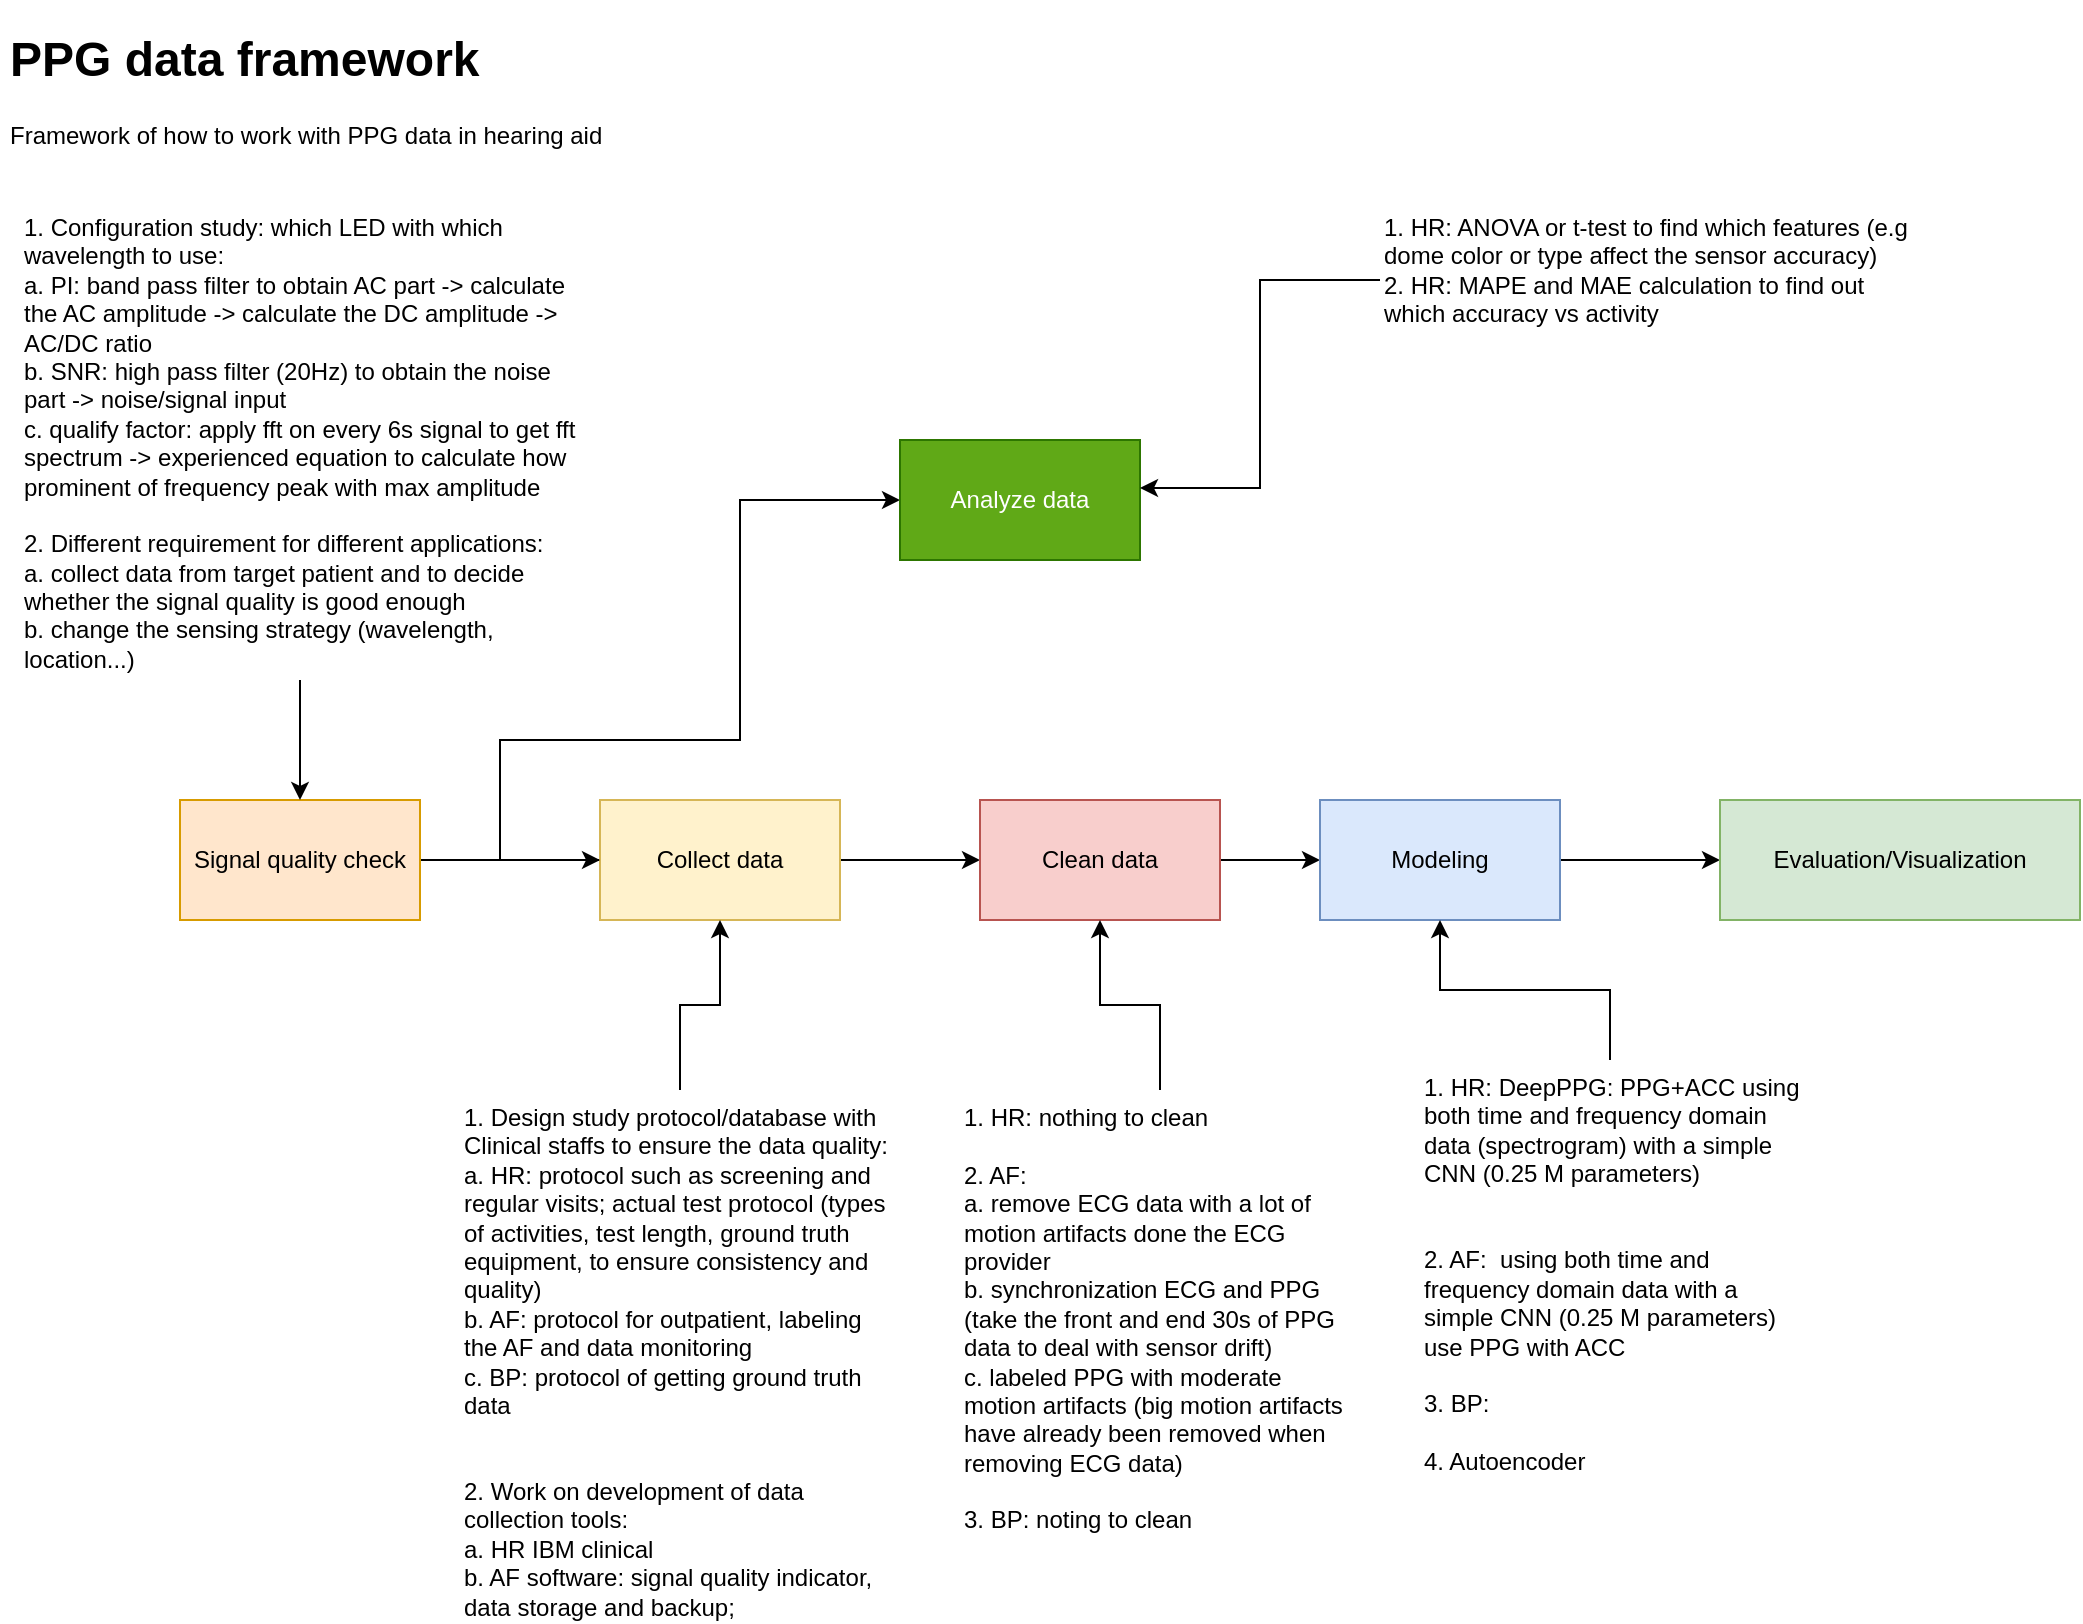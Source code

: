 <mxfile version="14.2.7" type="github">
  <diagram id="YiRZ1j0kCXhuioVK4hL9" name="Page-1">
    <mxGraphModel dx="1422" dy="762" grid="1" gridSize="10" guides="1" tooltips="1" connect="1" arrows="1" fold="1" page="1" pageScale="1" pageWidth="1100" pageHeight="850" math="0" shadow="0">
      <root>
        <mxCell id="0" />
        <mxCell id="1" parent="0" />
        <mxCell id="nhHmiD-vkU7_qff4OOfj-3" value="" style="edgeStyle=orthogonalEdgeStyle;rounded=0;orthogonalLoop=1;jettySize=auto;html=1;" edge="1" parent="1" source="nhHmiD-vkU7_qff4OOfj-1" target="nhHmiD-vkU7_qff4OOfj-2">
          <mxGeometry relative="1" as="geometry" />
        </mxCell>
        <mxCell id="nhHmiD-vkU7_qff4OOfj-16" style="edgeStyle=orthogonalEdgeStyle;rounded=0;orthogonalLoop=1;jettySize=auto;html=1;entryX=0;entryY=0.5;entryDx=0;entryDy=0;exitX=1;exitY=0.5;exitDx=0;exitDy=0;" edge="1" parent="1" source="nhHmiD-vkU7_qff4OOfj-1" target="nhHmiD-vkU7_qff4OOfj-4">
          <mxGeometry relative="1" as="geometry">
            <Array as="points">
              <mxPoint x="270" y="430" />
              <mxPoint x="270" y="370" />
              <mxPoint x="390" y="370" />
              <mxPoint x="390" y="250" />
            </Array>
          </mxGeometry>
        </mxCell>
        <mxCell id="nhHmiD-vkU7_qff4OOfj-1" value="Collect data" style="rounded=0;whiteSpace=wrap;html=1;fillColor=#fff2cc;strokeColor=#d6b656;" vertex="1" parent="1">
          <mxGeometry x="320" y="400" width="120" height="60" as="geometry" />
        </mxCell>
        <mxCell id="nhHmiD-vkU7_qff4OOfj-5" value="" style="edgeStyle=orthogonalEdgeStyle;rounded=0;orthogonalLoop=1;jettySize=auto;html=1;entryX=0;entryY=0.5;entryDx=0;entryDy=0;" edge="1" parent="1" source="nhHmiD-vkU7_qff4OOfj-2" target="nhHmiD-vkU7_qff4OOfj-6">
          <mxGeometry relative="1" as="geometry">
            <mxPoint x="480" y="430" as="targetPoint" />
          </mxGeometry>
        </mxCell>
        <mxCell id="nhHmiD-vkU7_qff4OOfj-2" value="Clean data" style="rounded=0;whiteSpace=wrap;html=1;fillColor=#f8cecc;strokeColor=#b85450;" vertex="1" parent="1">
          <mxGeometry x="510" y="400" width="120" height="60" as="geometry" />
        </mxCell>
        <mxCell id="nhHmiD-vkU7_qff4OOfj-4" value="Analyze data" style="rounded=0;whiteSpace=wrap;html=1;fillColor=#60a917;strokeColor=#2D7600;fontColor=#ffffff;" vertex="1" parent="1">
          <mxGeometry x="470" y="220" width="120" height="60" as="geometry" />
        </mxCell>
        <mxCell id="nhHmiD-vkU7_qff4OOfj-12" value="" style="edgeStyle=orthogonalEdgeStyle;rounded=0;orthogonalLoop=1;jettySize=auto;html=1;" edge="1" parent="1" source="nhHmiD-vkU7_qff4OOfj-6" target="nhHmiD-vkU7_qff4OOfj-11">
          <mxGeometry relative="1" as="geometry" />
        </mxCell>
        <mxCell id="nhHmiD-vkU7_qff4OOfj-6" value="Modeling" style="rounded=0;whiteSpace=wrap;html=1;fillColor=#dae8fc;strokeColor=#6c8ebf;" vertex="1" parent="1">
          <mxGeometry x="680" y="400" width="120" height="60" as="geometry" />
        </mxCell>
        <mxCell id="nhHmiD-vkU7_qff4OOfj-9" style="edgeStyle=orthogonalEdgeStyle;rounded=0;orthogonalLoop=1;jettySize=auto;html=1;" edge="1" parent="1" source="nhHmiD-vkU7_qff4OOfj-8" target="nhHmiD-vkU7_qff4OOfj-1">
          <mxGeometry relative="1" as="geometry" />
        </mxCell>
        <mxCell id="nhHmiD-vkU7_qff4OOfj-8" value="1. Design study protocol/database with Clinical staffs to ensure the data quality:&lt;br&gt;a. HR: protocol such as screening and regular visits; actual test protocol (types of activities, test length, ground truth equipment, to ensure consistency and quality)&lt;br&gt;b. AF: protocol for outpatient, labeling the AF and data monitoring&lt;br&gt;c. BP: protocol of getting ground truth data&lt;br&gt;&lt;br&gt;&lt;br&gt;2. Work on development of data collection tools:&lt;br&gt;a. HR IBM clinical&lt;br&gt;b. AF software: signal quality indicator, data storage and backup;&amp;nbsp;" style="text;html=1;strokeColor=none;fillColor=none;align=left;verticalAlign=top;whiteSpace=wrap;rounded=0;" vertex="1" parent="1">
          <mxGeometry x="250" y="545" width="220" height="250" as="geometry" />
        </mxCell>
        <mxCell id="nhHmiD-vkU7_qff4OOfj-13" value="" style="edgeStyle=orthogonalEdgeStyle;rounded=0;orthogonalLoop=1;jettySize=auto;html=1;" edge="1" parent="1" source="nhHmiD-vkU7_qff4OOfj-10" target="nhHmiD-vkU7_qff4OOfj-6">
          <mxGeometry relative="1" as="geometry" />
        </mxCell>
        <mxCell id="nhHmiD-vkU7_qff4OOfj-10" value="1. HR: DeepPPG: PPG+ACC using both time and frequency domain data (spectrogram) with a simple CNN (0.25 M parameters)&lt;br&gt;&lt;br&gt;&lt;br&gt;2. AF:&amp;nbsp; using both time and frequency domain data with a simple CNN (0.25 M parameters)&lt;br&gt;use PPG with ACC&amp;nbsp;&lt;br&gt;&lt;br&gt;3. BP:&amp;nbsp;&lt;br&gt;&lt;br&gt;4. Autoencoder" style="text;html=1;strokeColor=none;fillColor=none;align=left;verticalAlign=top;whiteSpace=wrap;rounded=0;" vertex="1" parent="1">
          <mxGeometry x="730" y="530" width="190" height="240" as="geometry" />
        </mxCell>
        <mxCell id="nhHmiD-vkU7_qff4OOfj-11" value="Evaluation/Visualization" style="rounded=0;whiteSpace=wrap;html=1;fillColor=#d5e8d4;strokeColor=#82b366;" vertex="1" parent="1">
          <mxGeometry x="880" y="400" width="180" height="60" as="geometry" />
        </mxCell>
        <mxCell id="nhHmiD-vkU7_qff4OOfj-15" value="" style="edgeStyle=orthogonalEdgeStyle;rounded=0;orthogonalLoop=1;jettySize=auto;html=1;" edge="1" parent="1" source="nhHmiD-vkU7_qff4OOfj-14" target="nhHmiD-vkU7_qff4OOfj-2">
          <mxGeometry relative="1" as="geometry" />
        </mxCell>
        <mxCell id="nhHmiD-vkU7_qff4OOfj-14" value="1. HR: nothing to clean&amp;nbsp;&lt;br&gt;&lt;br&gt;2. AF:&lt;br&gt;a. remove ECG data with a lot of motion artifacts done the ECG provider&lt;br&gt;b. synchronization ECG and PPG (take the front and end 30s of PPG data to deal with sensor drift)&lt;br&gt;c. labeled PPG with moderate motion artifacts (big motion artifacts have already been removed when removing ECG data)&lt;br&gt;&lt;br&gt;3. BP: noting to clean" style="text;html=1;strokeColor=none;fillColor=none;align=left;verticalAlign=top;whiteSpace=wrap;rounded=0;" vertex="1" parent="1">
          <mxGeometry x="500" y="545" width="200" height="190" as="geometry" />
        </mxCell>
        <mxCell id="nhHmiD-vkU7_qff4OOfj-18" style="edgeStyle=orthogonalEdgeStyle;rounded=0;orthogonalLoop=1;jettySize=auto;html=1;" edge="1" parent="1" source="nhHmiD-vkU7_qff4OOfj-17" target="nhHmiD-vkU7_qff4OOfj-1">
          <mxGeometry relative="1" as="geometry" />
        </mxCell>
        <mxCell id="nhHmiD-vkU7_qff4OOfj-17" value="Signal quality check" style="rounded=0;whiteSpace=wrap;html=1;fillColor=#ffe6cc;strokeColor=#d79b00;" vertex="1" parent="1">
          <mxGeometry x="110" y="400" width="120" height="60" as="geometry" />
        </mxCell>
        <mxCell id="nhHmiD-vkU7_qff4OOfj-20" style="edgeStyle=orthogonalEdgeStyle;rounded=0;orthogonalLoop=1;jettySize=auto;html=1;entryX=1;entryY=0.4;entryDx=0;entryDy=0;entryPerimeter=0;" edge="1" parent="1" source="nhHmiD-vkU7_qff4OOfj-19" target="nhHmiD-vkU7_qff4OOfj-4">
          <mxGeometry relative="1" as="geometry" />
        </mxCell>
        <mxCell id="nhHmiD-vkU7_qff4OOfj-19" value="1. HR: ANOVA or t-test to find which features (e.g dome color or type affect the sensor accuracy)&lt;br&gt;2. HR: MAPE and MAE calculation to find out which accuracy vs activity&lt;br&gt;" style="text;html=1;strokeColor=none;fillColor=none;align=left;verticalAlign=top;whiteSpace=wrap;rounded=0;" vertex="1" parent="1">
          <mxGeometry x="710" y="100" width="270" height="80" as="geometry" />
        </mxCell>
        <mxCell id="nhHmiD-vkU7_qff4OOfj-22" style="edgeStyle=orthogonalEdgeStyle;rounded=0;orthogonalLoop=1;jettySize=auto;html=1;" edge="1" parent="1" source="nhHmiD-vkU7_qff4OOfj-21" target="nhHmiD-vkU7_qff4OOfj-17">
          <mxGeometry relative="1" as="geometry" />
        </mxCell>
        <mxCell id="nhHmiD-vkU7_qff4OOfj-21" value="1. Configuration study: which LED with which wavelength to use: &lt;br&gt;a. PI: band pass filter to obtain AC part -&amp;gt; calculate the AC amplitude -&amp;gt; calculate the DC amplitude -&amp;gt; AC/DC ratio&lt;br&gt;b. SNR: high pass filter (20Hz) to obtain the noise part -&amp;gt; noise/signal input&lt;br&gt;c. qualify factor: apply fft on every 6s signal to get fft spectrum -&amp;gt; experienced equation to calculate how prominent of frequency peak with max amplitude&lt;br&gt;&lt;br&gt;2. Different requirement for different applications:&lt;br&gt;a. collect data from target patient and to decide whether the signal quality is good enough&lt;br&gt;b. change the sensing strategy (wavelength, location...)" style="text;html=1;strokeColor=none;fillColor=none;align=left;verticalAlign=top;whiteSpace=wrap;rounded=0;" vertex="1" parent="1">
          <mxGeometry x="30" y="100" width="280" height="240" as="geometry" />
        </mxCell>
        <mxCell id="nhHmiD-vkU7_qff4OOfj-28" value="&lt;h1&gt;PPG data framework&lt;/h1&gt;&lt;p&gt;Framework of how to work with PPG data in hearing aid&lt;/p&gt;" style="text;html=1;strokeColor=none;fillColor=none;spacing=5;spacingTop=-20;whiteSpace=wrap;overflow=hidden;rounded=0;align=left;" vertex="1" parent="1">
          <mxGeometry x="20" y="10" width="350" height="120" as="geometry" />
        </mxCell>
      </root>
    </mxGraphModel>
  </diagram>
</mxfile>
